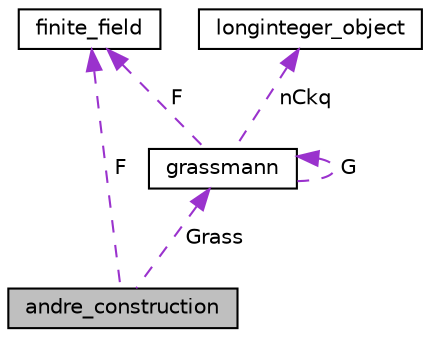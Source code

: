 digraph "andre_construction"
{
  edge [fontname="Helvetica",fontsize="10",labelfontname="Helvetica",labelfontsize="10"];
  node [fontname="Helvetica",fontsize="10",shape=record];
  Node1 [label="andre_construction",height=0.2,width=0.4,color="black", fillcolor="grey75", style="filled", fontcolor="black"];
  Node2 -> Node1 [dir="back",color="darkorchid3",fontsize="10",style="dashed",label=" F" ,fontname="Helvetica"];
  Node2 [label="finite_field",height=0.2,width=0.4,color="black", fillcolor="white", style="filled",URL="$df/d5a/classfinite__field.html"];
  Node3 -> Node1 [dir="back",color="darkorchid3",fontsize="10",style="dashed",label=" Grass" ,fontname="Helvetica"];
  Node3 [label="grassmann",height=0.2,width=0.4,color="black", fillcolor="white", style="filled",URL="$df/d02/classgrassmann.html"];
  Node4 -> Node3 [dir="back",color="darkorchid3",fontsize="10",style="dashed",label=" nCkq" ,fontname="Helvetica"];
  Node4 [label="longinteger_object",height=0.2,width=0.4,color="black", fillcolor="white", style="filled",URL="$dd/d7e/classlonginteger__object.html"];
  Node3 -> Node3 [dir="back",color="darkorchid3",fontsize="10",style="dashed",label=" G" ,fontname="Helvetica"];
  Node2 -> Node3 [dir="back",color="darkorchid3",fontsize="10",style="dashed",label=" F" ,fontname="Helvetica"];
}

